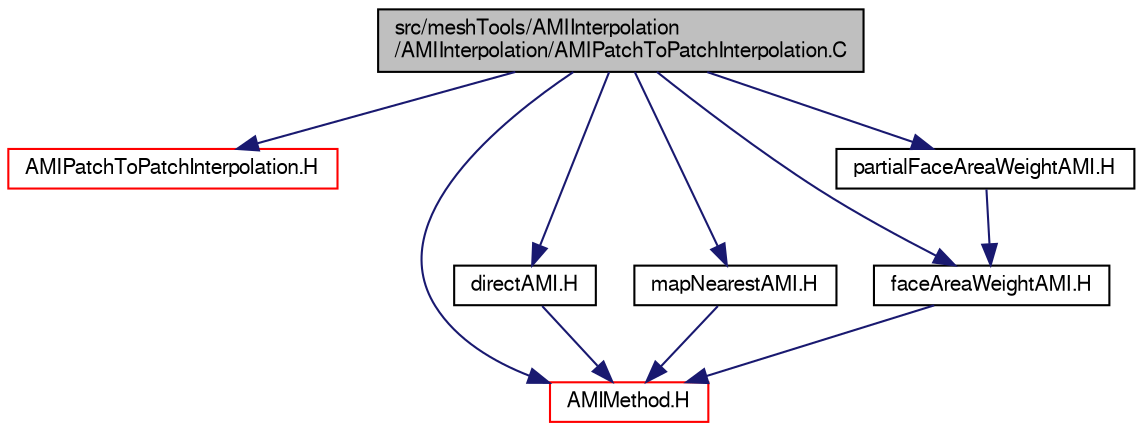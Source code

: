 digraph "src/meshTools/AMIInterpolation/AMIInterpolation/AMIPatchToPatchInterpolation.C"
{
  bgcolor="transparent";
  edge [fontname="FreeSans",fontsize="10",labelfontname="FreeSans",labelfontsize="10"];
  node [fontname="FreeSans",fontsize="10",shape=record];
  Node0 [label="src/meshTools/AMIInterpolation\l/AMIInterpolation/AMIPatchToPatchInterpolation.C",height=0.2,width=0.4,color="black", fillcolor="grey75", style="filled", fontcolor="black"];
  Node0 -> Node1 [color="midnightblue",fontsize="10",style="solid",fontname="FreeSans"];
  Node1 [label="AMIPatchToPatchInterpolation.H",height=0.2,width=0.4,color="red",URL="$a07292.html"];
  Node0 -> Node191 [color="midnightblue",fontsize="10",style="solid",fontname="FreeSans"];
  Node191 [label="AMIMethod.H",height=0.2,width=0.4,color="red",URL="$a07256.html"];
  Node0 -> Node200 [color="midnightblue",fontsize="10",style="solid",fontname="FreeSans"];
  Node200 [label="directAMI.H",height=0.2,width=0.4,color="black",URL="$a07268.html"];
  Node200 -> Node191 [color="midnightblue",fontsize="10",style="solid",fontname="FreeSans"];
  Node0 -> Node201 [color="midnightblue",fontsize="10",style="solid",fontname="FreeSans"];
  Node201 [label="mapNearestAMI.H",height=0.2,width=0.4,color="black",URL="$a07280.html"];
  Node201 -> Node191 [color="midnightblue",fontsize="10",style="solid",fontname="FreeSans"];
  Node0 -> Node202 [color="midnightblue",fontsize="10",style="solid",fontname="FreeSans"];
  Node202 [label="faceAreaWeightAMI.H",height=0.2,width=0.4,color="black",URL="$a07274.html"];
  Node202 -> Node191 [color="midnightblue",fontsize="10",style="solid",fontname="FreeSans"];
  Node0 -> Node203 [color="midnightblue",fontsize="10",style="solid",fontname="FreeSans"];
  Node203 [label="partialFaceAreaWeightAMI.H",height=0.2,width=0.4,color="black",URL="$a07286.html"];
  Node203 -> Node202 [color="midnightblue",fontsize="10",style="solid",fontname="FreeSans"];
}

